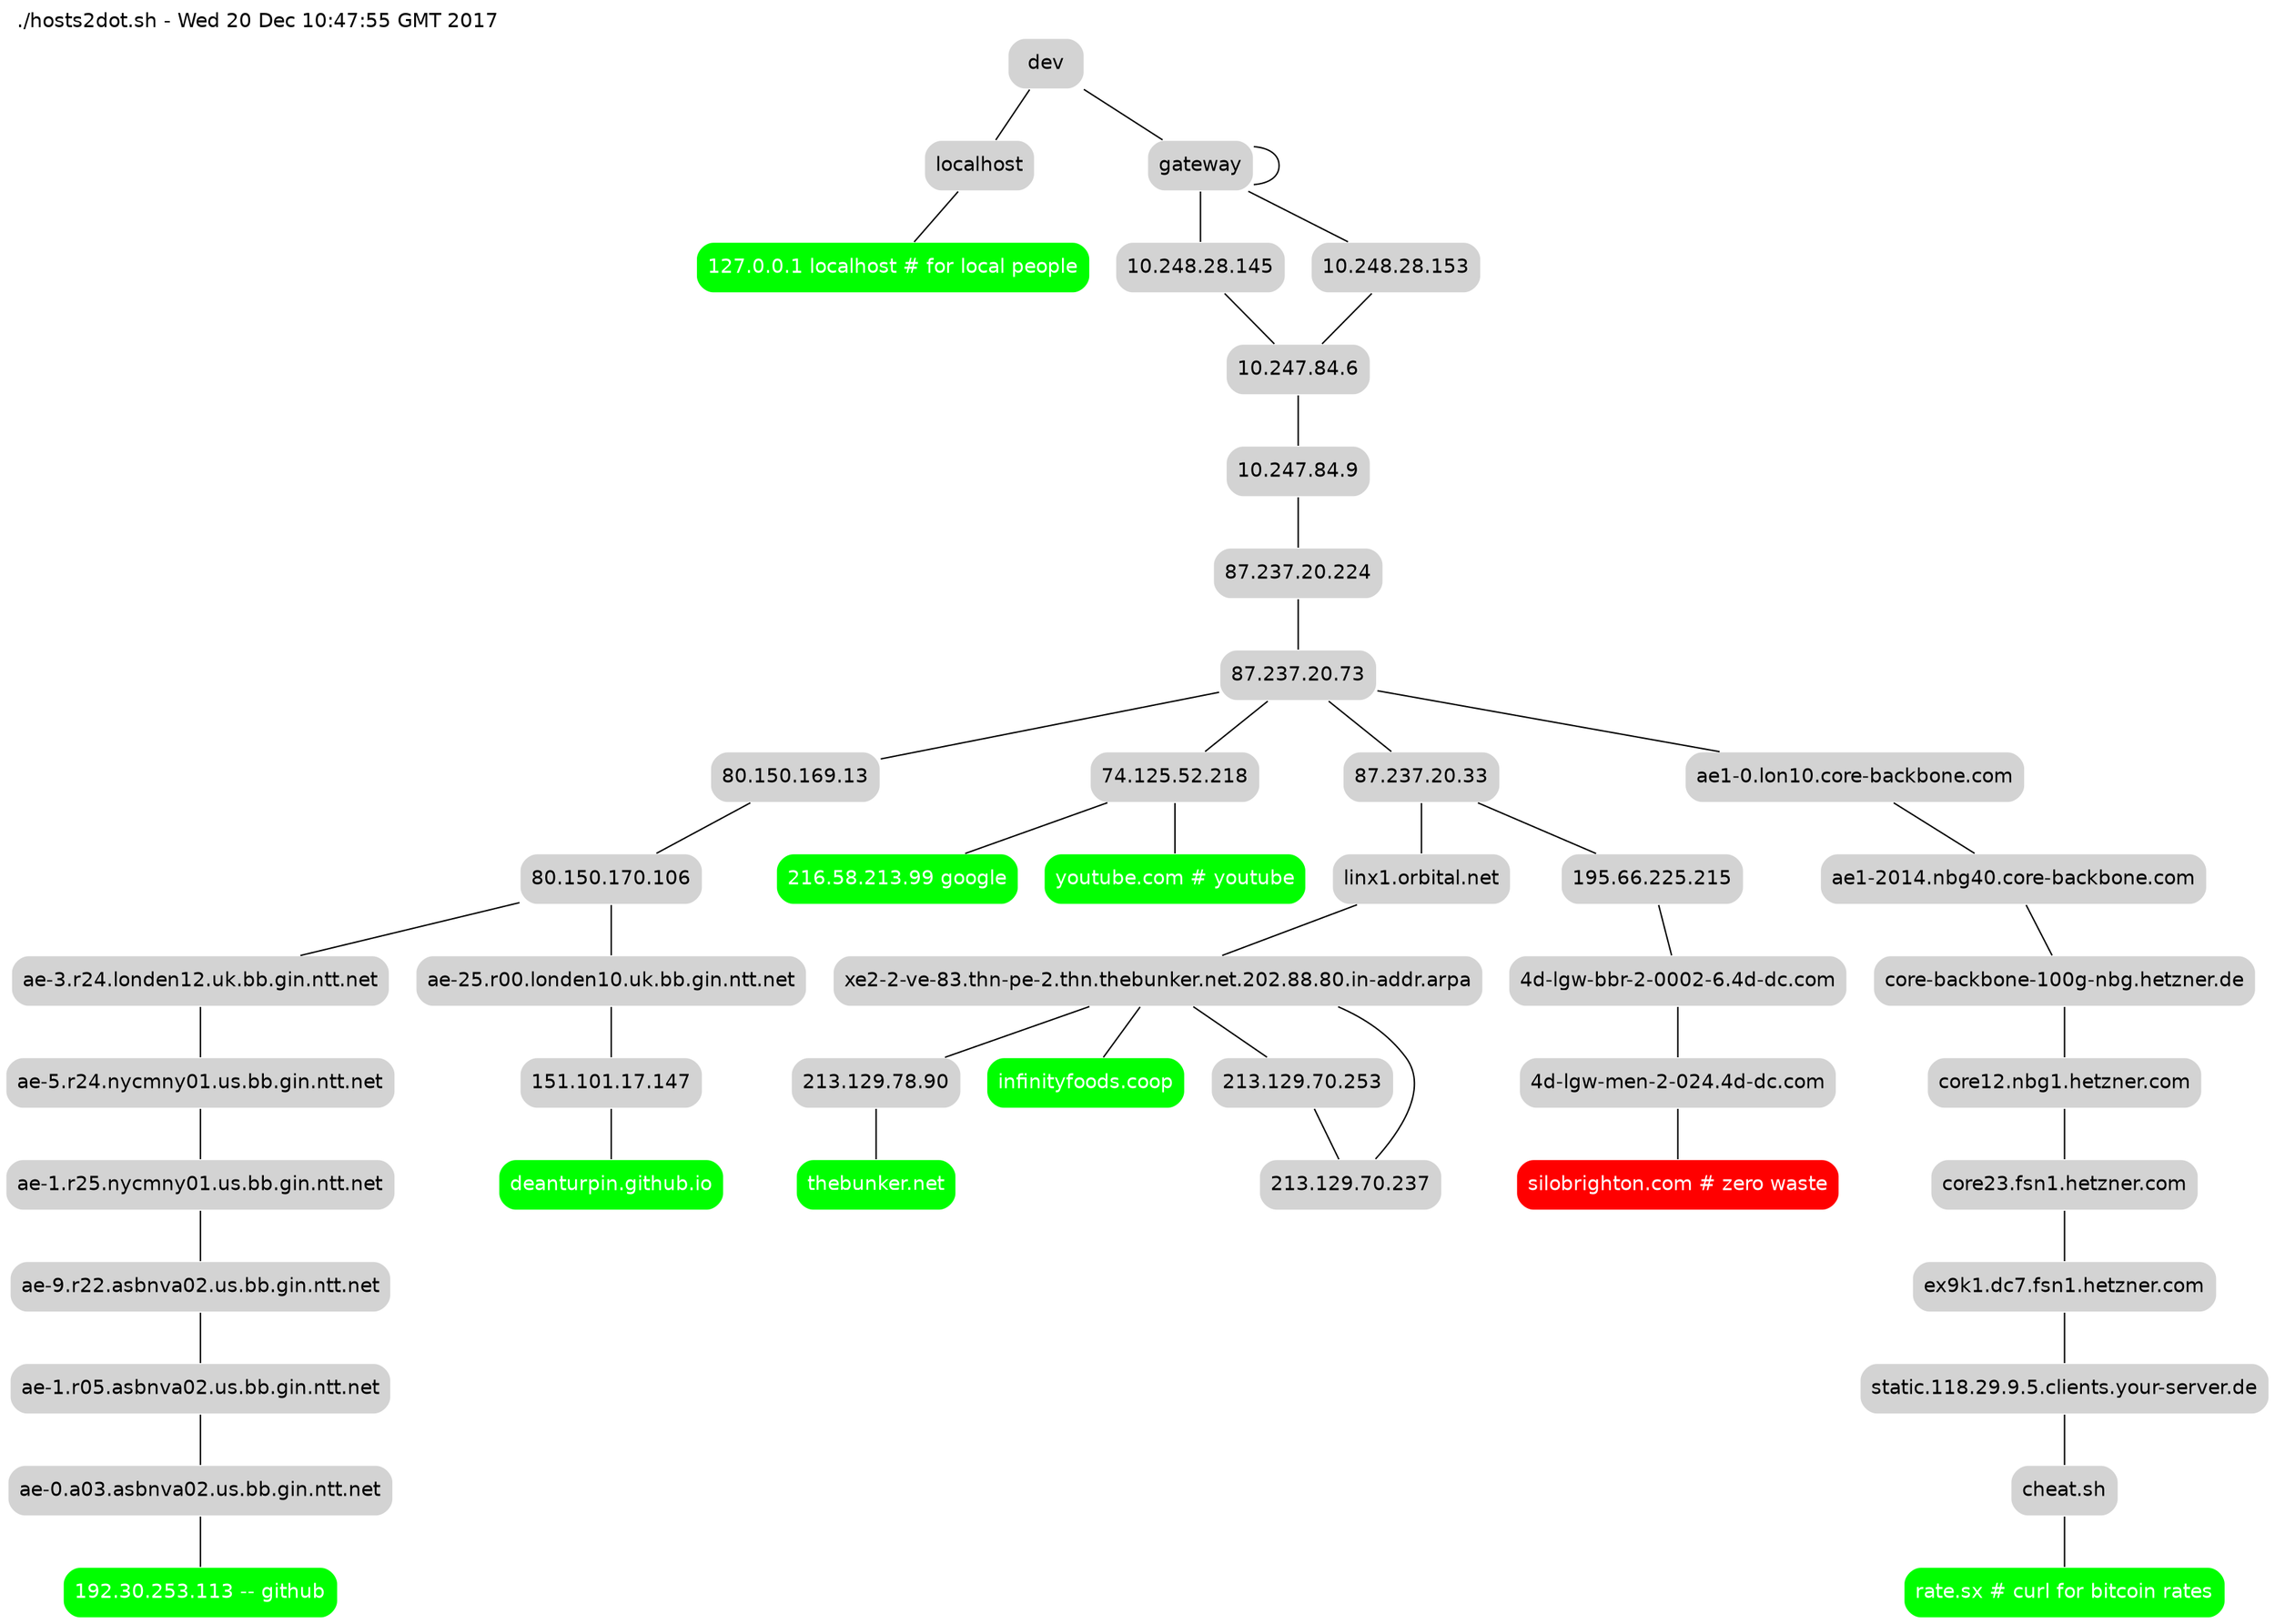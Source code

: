 strict graph {
fontname=helvetica
node [shape=rect style="filled,rounded" color=white fillcolor=lightgrey fontname=helvetica]
soy_yo [label="dev"]
graph [label="./hosts2dot.sh - Wed 20 Dec 10:47:55 GMT 2017" labelloc=top labeljust=left]
"127.0.0.1 localhost # for local people" [fillcolor=green fontcolor=white]
soy_yo--"localhost"--"127.0.0.1 localhost # for local people"
"192.30.253.113 -- github" [fillcolor=green fontcolor=white]
soy_yo--"gateway"--"gateway"--"10.248.28.145"--"10.247.84.6"--"10.247.84.9"--"87.237.20.224"--"87.237.20.73"--"80.150.169.13"--"80.150.170.106"--"ae-3.r24.londen12.uk.bb.gin.ntt.net"--"ae-5.r24.nycmny01.us.bb.gin.ntt.net"--"ae-1.r25.nycmny01.us.bb.gin.ntt.net"--"ae-9.r22.asbnva02.us.bb.gin.ntt.net"--"ae-1.r05.asbnva02.us.bb.gin.ntt.net"--"ae-0.a03.asbnva02.us.bb.gin.ntt.net"--"192.30.253.113 -- github"
"216.58.213.99 google" [fillcolor=green fontcolor=white]
soy_yo--"gateway"--"gateway"--"10.248.28.145"--"10.247.84.6"--"10.247.84.9"--"87.237.20.224"--"87.237.20.73"--"74.125.52.218"--"216.58.213.99 google"
"youtube.com # youtube" [fillcolor=green fontcolor=white]
soy_yo--"gateway"--"gateway"--"10.248.28.153"--"10.247.84.6"--"10.247.84.9"--"87.237.20.224"--"87.237.20.73"--"74.125.52.218"--"youtube.com # youtube"
"deanturpin.github.io" [fillcolor=green fontcolor=white]
soy_yo--"gateway"--"gateway"--"10.248.28.145"--"10.247.84.6"--"10.247.84.9"--"87.237.20.224"--"87.237.20.73"--"80.150.169.13"--"80.150.170.106"--"ae-25.r00.londen10.uk.bb.gin.ntt.net"--"151.101.17.147"--"deanturpin.github.io"
"thebunker.net" [fillcolor=green fontcolor=white]
soy_yo--"gateway"--"gateway"--"10.248.28.153"--"10.247.84.6"--"10.247.84.9"--"87.237.20.224"--"87.237.20.73"--"87.237.20.33"--"linx1.orbital.net"--"xe2-2-ve-83.thn-pe-2.thn.thebunker.net.202.88.80.in-addr.arpa"--"213.129.78.90"--"thebunker.net"
"infinityfoods.coop" [fillcolor=green fontcolor=white]
soy_yo--"gateway"--"gateway"--"10.248.28.153"--"10.247.84.6"--"10.247.84.9"--"87.237.20.224"--"87.237.20.73"--"87.237.20.33"--"linx1.orbital.net"--"xe2-2-ve-83.thn-pe-2.thn.thebunker.net.202.88.80.in-addr.arpa"--"213.129.70.253"--"213.129.70.237"--"xe2-2-ve-83.thn-pe-2.thn.thebunker.net.202.88.80.in-addr.arpa"--"infinityfoods.coop"
"silobrighton.com # zero waste" [fillcolor=red fontcolor=white]
soy_yo--"gateway"--"gateway"--"10.248.28.153"--"10.247.84.6"--"10.247.84.9"--"87.237.20.224"--"87.237.20.73"--"87.237.20.33"--"195.66.225.215"--"4d-lgw-bbr-2-0002-6.4d-dc.com"--"4d-lgw-men-2-024.4d-dc.com"--"silobrighton.com # zero waste"
"rate.sx # curl for bitcoin rates" [fillcolor=green fontcolor=white]
soy_yo--"gateway"--"gateway"--"10.248.28.145"--"10.247.84.6"--"10.247.84.9"--"87.237.20.224"--"87.237.20.73"--"ae1-0.lon10.core-backbone.com"--"ae1-2014.nbg40.core-backbone.com"--"core-backbone-100g-nbg.hetzner.de"--"core12.nbg1.hetzner.com"--"core23.fsn1.hetzner.com"--"ex9k1.dc7.fsn1.hetzner.com"--"static.118.29.9.5.clients.your-server.de"--"cheat.sh"--"rate.sx # curl for bitcoin rates"
}
